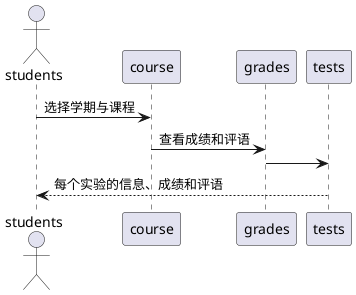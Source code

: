 @startuml
actor students
students -> course :选择学期与课程
course -> grades: 查看成绩和评语
grades -> tests
tests --> students:每个实验的信息、成绩和评语
@enduml